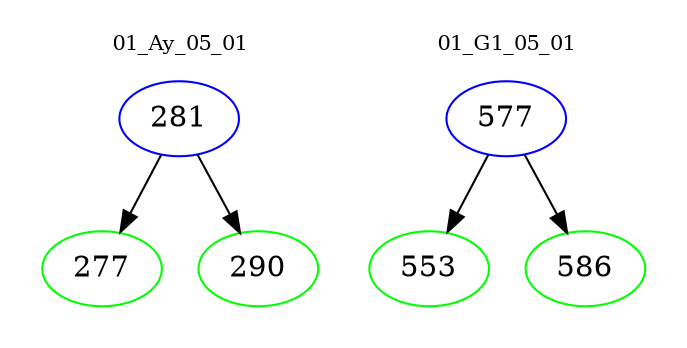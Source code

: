 digraph{
subgraph cluster_0 {
color = white
label = "01_Ay_05_01";
fontsize=10;
T0_281 [label="281", color="blue"]
T0_281 -> T0_277 [color="black"]
T0_277 [label="277", color="green"]
T0_281 -> T0_290 [color="black"]
T0_290 [label="290", color="green"]
}
subgraph cluster_1 {
color = white
label = "01_G1_05_01";
fontsize=10;
T1_577 [label="577", color="blue"]
T1_577 -> T1_553 [color="black"]
T1_553 [label="553", color="green"]
T1_577 -> T1_586 [color="black"]
T1_586 [label="586", color="green"]
}
}
